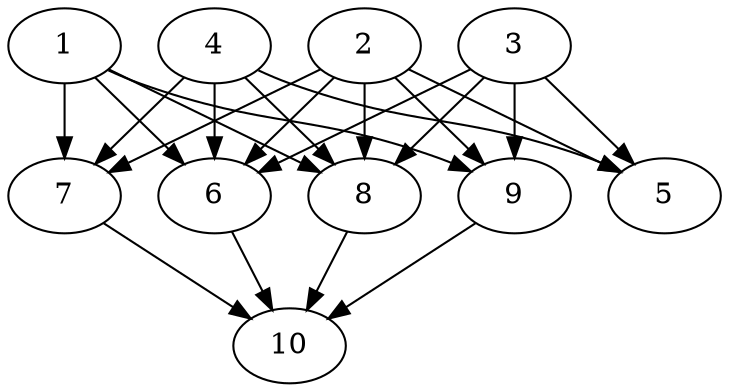 // DAG automatically generated by daggen at Thu Oct  3 13:58:05 2019
// ./daggen --dot -n 10 --ccr 0.4 --fat 0.7 --regular 0.9 --density 0.9 --mindata 5242880 --maxdata 52428800 
digraph G {
  1 [size="16030720", alpha="0.08", expect_size="6412288"] 
  1 -> 6 [size ="6412288"]
  1 -> 7 [size ="6412288"]
  1 -> 8 [size ="6412288"]
  1 -> 9 [size ="6412288"]
  2 [size="126202880", alpha="0.09", expect_size="50481152"] 
  2 -> 5 [size ="50481152"]
  2 -> 6 [size ="50481152"]
  2 -> 7 [size ="50481152"]
  2 -> 8 [size ="50481152"]
  2 -> 9 [size ="50481152"]
  3 [size="91522560", alpha="0.16", expect_size="36609024"] 
  3 -> 5 [size ="36609024"]
  3 -> 6 [size ="36609024"]
  3 -> 8 [size ="36609024"]
  3 -> 9 [size ="36609024"]
  4 [size="104627200", alpha="0.08", expect_size="41850880"] 
  4 -> 5 [size ="41850880"]
  4 -> 6 [size ="41850880"]
  4 -> 7 [size ="41850880"]
  4 -> 8 [size ="41850880"]
  5 [size="86789120", alpha="0.14", expect_size="34715648"] 
  6 [size="92170240", alpha="0.10", expect_size="36868096"] 
  6 -> 10 [size ="36868096"]
  7 [size="107668480", alpha="0.00", expect_size="43067392"] 
  7 -> 10 [size ="43067392"]
  8 [size="85265920", alpha="0.16", expect_size="34106368"] 
  8 -> 10 [size ="34106368"]
  9 [size="14254080", alpha="0.08", expect_size="5701632"] 
  9 -> 10 [size ="5701632"]
  10 [size="32757760", alpha="0.02", expect_size="13103104"] 
}
